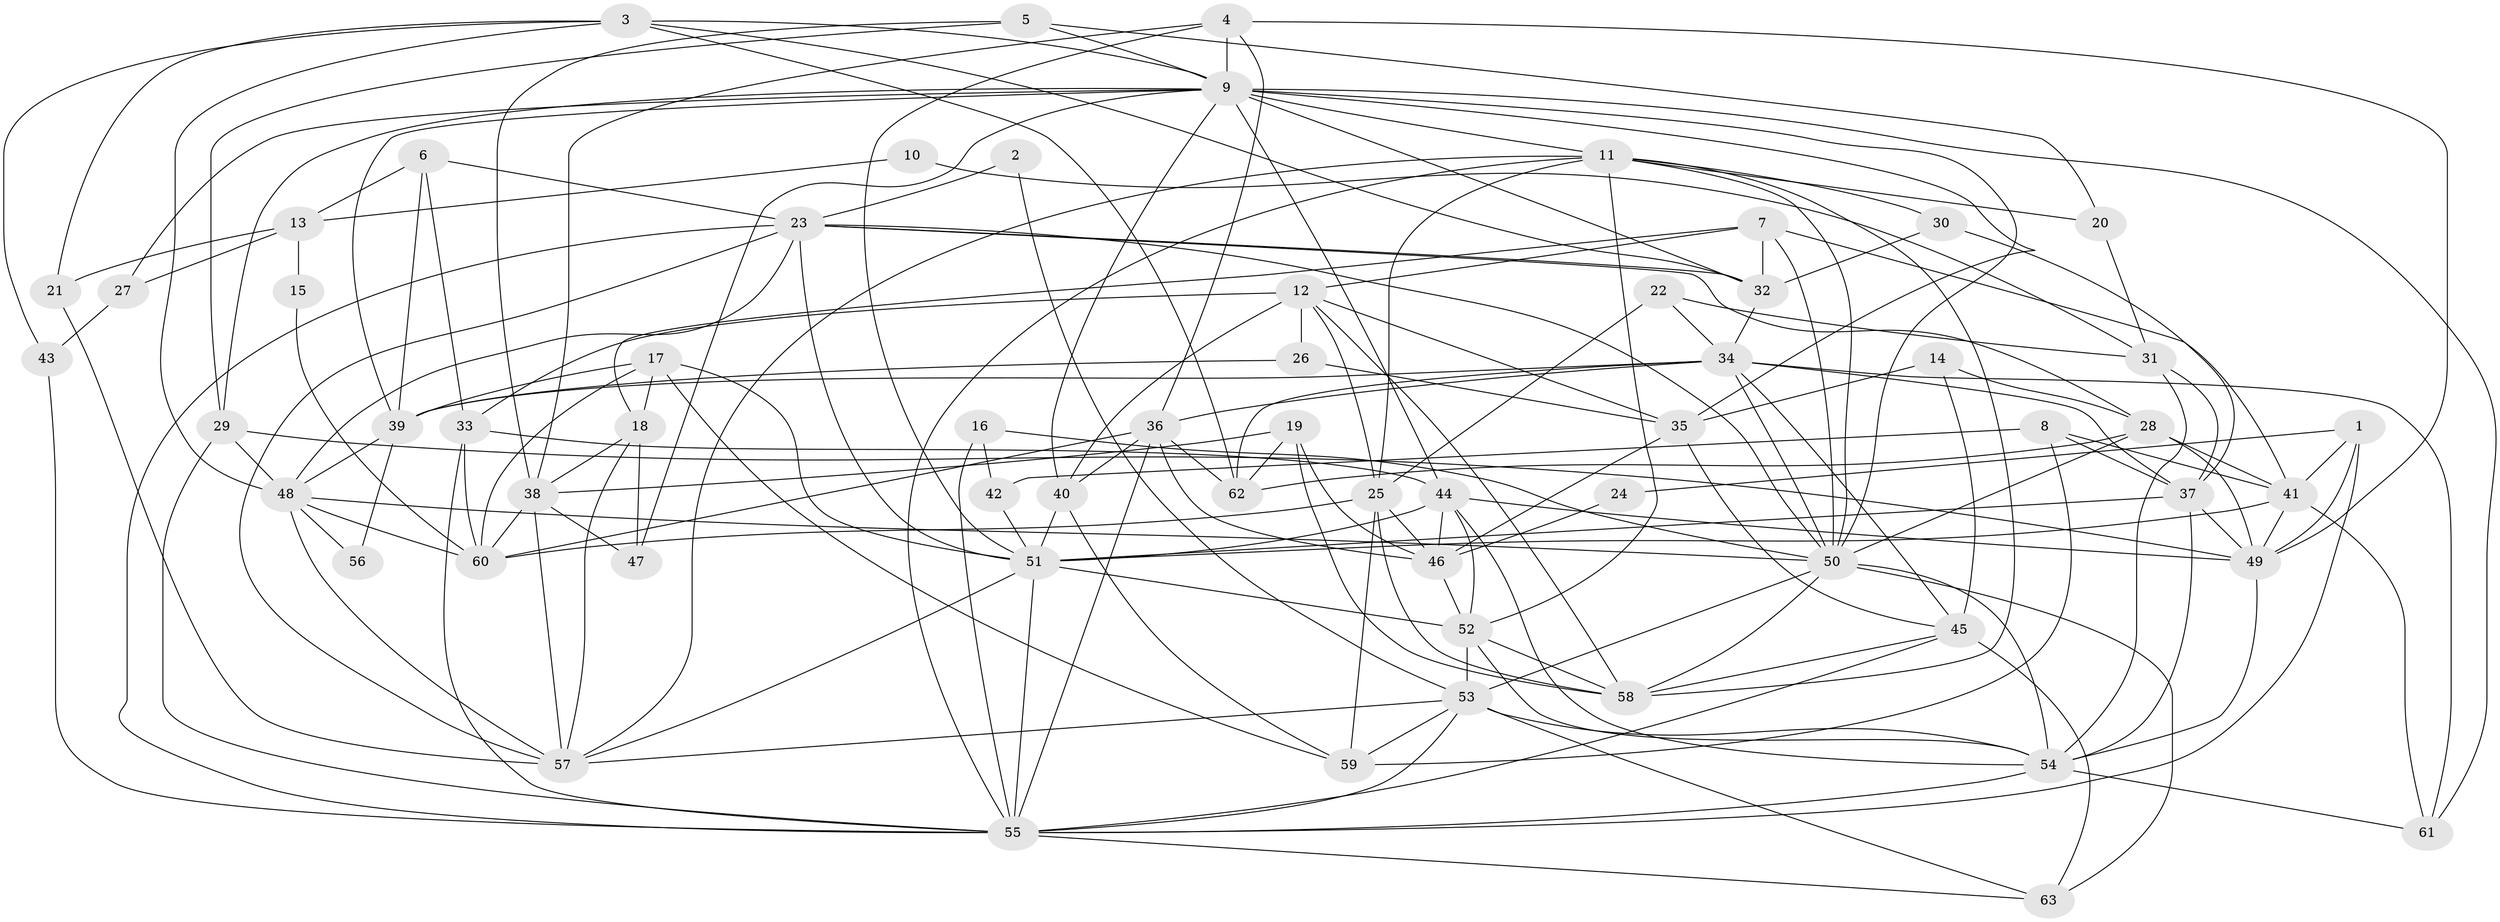 // original degree distribution, {3: 0.288, 5: 0.192, 4: 0.232, 2: 0.136, 6: 0.104, 7: 0.032, 8: 0.016}
// Generated by graph-tools (version 1.1) at 2025/26/03/09/25 03:26:12]
// undirected, 63 vertices, 179 edges
graph export_dot {
graph [start="1"]
  node [color=gray90,style=filled];
  1;
  2;
  3;
  4;
  5;
  6;
  7;
  8;
  9;
  10;
  11;
  12;
  13;
  14;
  15;
  16;
  17;
  18;
  19;
  20;
  21;
  22;
  23;
  24;
  25;
  26;
  27;
  28;
  29;
  30;
  31;
  32;
  33;
  34;
  35;
  36;
  37;
  38;
  39;
  40;
  41;
  42;
  43;
  44;
  45;
  46;
  47;
  48;
  49;
  50;
  51;
  52;
  53;
  54;
  55;
  56;
  57;
  58;
  59;
  60;
  61;
  62;
  63;
  1 -- 24 [weight=1.0];
  1 -- 41 [weight=1.0];
  1 -- 49 [weight=1.0];
  1 -- 55 [weight=1.0];
  2 -- 23 [weight=1.0];
  2 -- 53 [weight=1.0];
  3 -- 9 [weight=1.0];
  3 -- 21 [weight=1.0];
  3 -- 32 [weight=1.0];
  3 -- 43 [weight=1.0];
  3 -- 48 [weight=1.0];
  3 -- 62 [weight=1.0];
  4 -- 9 [weight=1.0];
  4 -- 36 [weight=1.0];
  4 -- 38 [weight=1.0];
  4 -- 49 [weight=1.0];
  4 -- 51 [weight=1.0];
  5 -- 9 [weight=1.0];
  5 -- 20 [weight=1.0];
  5 -- 29 [weight=1.0];
  5 -- 38 [weight=1.0];
  6 -- 13 [weight=1.0];
  6 -- 23 [weight=1.0];
  6 -- 33 [weight=1.0];
  6 -- 39 [weight=1.0];
  7 -- 12 [weight=1.0];
  7 -- 18 [weight=1.0];
  7 -- 32 [weight=2.0];
  7 -- 41 [weight=1.0];
  7 -- 50 [weight=1.0];
  8 -- 37 [weight=1.0];
  8 -- 41 [weight=1.0];
  8 -- 42 [weight=1.0];
  8 -- 59 [weight=1.0];
  9 -- 11 [weight=1.0];
  9 -- 27 [weight=1.0];
  9 -- 29 [weight=1.0];
  9 -- 32 [weight=1.0];
  9 -- 35 [weight=1.0];
  9 -- 39 [weight=1.0];
  9 -- 40 [weight=1.0];
  9 -- 44 [weight=1.0];
  9 -- 47 [weight=1.0];
  9 -- 50 [weight=1.0];
  9 -- 61 [weight=1.0];
  10 -- 13 [weight=1.0];
  10 -- 31 [weight=1.0];
  11 -- 20 [weight=1.0];
  11 -- 25 [weight=1.0];
  11 -- 30 [weight=1.0];
  11 -- 50 [weight=1.0];
  11 -- 52 [weight=1.0];
  11 -- 55 [weight=1.0];
  11 -- 57 [weight=1.0];
  11 -- 58 [weight=1.0];
  12 -- 25 [weight=1.0];
  12 -- 26 [weight=1.0];
  12 -- 33 [weight=1.0];
  12 -- 35 [weight=1.0];
  12 -- 40 [weight=1.0];
  12 -- 58 [weight=1.0];
  13 -- 15 [weight=2.0];
  13 -- 21 [weight=1.0];
  13 -- 27 [weight=1.0];
  14 -- 28 [weight=1.0];
  14 -- 35 [weight=1.0];
  14 -- 45 [weight=1.0];
  15 -- 60 [weight=1.0];
  16 -- 42 [weight=1.0];
  16 -- 50 [weight=1.0];
  16 -- 55 [weight=1.0];
  17 -- 18 [weight=1.0];
  17 -- 39 [weight=1.0];
  17 -- 51 [weight=1.0];
  17 -- 59 [weight=1.0];
  17 -- 60 [weight=1.0];
  18 -- 38 [weight=1.0];
  18 -- 47 [weight=1.0];
  18 -- 57 [weight=1.0];
  19 -- 38 [weight=1.0];
  19 -- 46 [weight=1.0];
  19 -- 58 [weight=1.0];
  19 -- 62 [weight=1.0];
  20 -- 31 [weight=1.0];
  21 -- 57 [weight=1.0];
  22 -- 25 [weight=1.0];
  22 -- 31 [weight=1.0];
  22 -- 34 [weight=1.0];
  23 -- 28 [weight=1.0];
  23 -- 32 [weight=1.0];
  23 -- 48 [weight=1.0];
  23 -- 50 [weight=1.0];
  23 -- 51 [weight=1.0];
  23 -- 55 [weight=1.0];
  23 -- 57 [weight=1.0];
  24 -- 46 [weight=1.0];
  25 -- 46 [weight=1.0];
  25 -- 58 [weight=1.0];
  25 -- 59 [weight=1.0];
  25 -- 60 [weight=1.0];
  26 -- 35 [weight=1.0];
  26 -- 39 [weight=1.0];
  27 -- 43 [weight=1.0];
  28 -- 41 [weight=1.0];
  28 -- 49 [weight=2.0];
  28 -- 50 [weight=1.0];
  28 -- 62 [weight=1.0];
  29 -- 48 [weight=1.0];
  29 -- 49 [weight=1.0];
  29 -- 55 [weight=1.0];
  30 -- 32 [weight=1.0];
  30 -- 37 [weight=1.0];
  31 -- 37 [weight=1.0];
  31 -- 54 [weight=2.0];
  32 -- 34 [weight=1.0];
  33 -- 44 [weight=1.0];
  33 -- 55 [weight=1.0];
  33 -- 60 [weight=1.0];
  34 -- 36 [weight=1.0];
  34 -- 37 [weight=1.0];
  34 -- 39 [weight=1.0];
  34 -- 45 [weight=1.0];
  34 -- 50 [weight=1.0];
  34 -- 61 [weight=1.0];
  34 -- 62 [weight=1.0];
  35 -- 45 [weight=1.0];
  35 -- 46 [weight=1.0];
  36 -- 40 [weight=1.0];
  36 -- 46 [weight=1.0];
  36 -- 55 [weight=1.0];
  36 -- 60 [weight=1.0];
  36 -- 62 [weight=1.0];
  37 -- 49 [weight=1.0];
  37 -- 51 [weight=2.0];
  37 -- 54 [weight=1.0];
  38 -- 47 [weight=1.0];
  38 -- 57 [weight=1.0];
  38 -- 60 [weight=1.0];
  39 -- 48 [weight=1.0];
  39 -- 56 [weight=1.0];
  40 -- 51 [weight=1.0];
  40 -- 59 [weight=1.0];
  41 -- 49 [weight=2.0];
  41 -- 51 [weight=1.0];
  41 -- 61 [weight=1.0];
  42 -- 51 [weight=1.0];
  43 -- 55 [weight=1.0];
  44 -- 46 [weight=1.0];
  44 -- 49 [weight=2.0];
  44 -- 51 [weight=1.0];
  44 -- 52 [weight=1.0];
  44 -- 54 [weight=1.0];
  45 -- 55 [weight=1.0];
  45 -- 58 [weight=1.0];
  45 -- 63 [weight=1.0];
  46 -- 52 [weight=1.0];
  48 -- 50 [weight=1.0];
  48 -- 56 [weight=1.0];
  48 -- 57 [weight=1.0];
  48 -- 60 [weight=1.0];
  49 -- 54 [weight=1.0];
  50 -- 53 [weight=1.0];
  50 -- 54 [weight=1.0];
  50 -- 58 [weight=1.0];
  50 -- 63 [weight=1.0];
  51 -- 52 [weight=1.0];
  51 -- 55 [weight=1.0];
  51 -- 57 [weight=1.0];
  52 -- 53 [weight=3.0];
  52 -- 54 [weight=1.0];
  52 -- 58 [weight=1.0];
  53 -- 54 [weight=1.0];
  53 -- 55 [weight=1.0];
  53 -- 57 [weight=1.0];
  53 -- 59 [weight=1.0];
  53 -- 63 [weight=1.0];
  54 -- 55 [weight=1.0];
  54 -- 61 [weight=1.0];
  55 -- 63 [weight=1.0];
}
